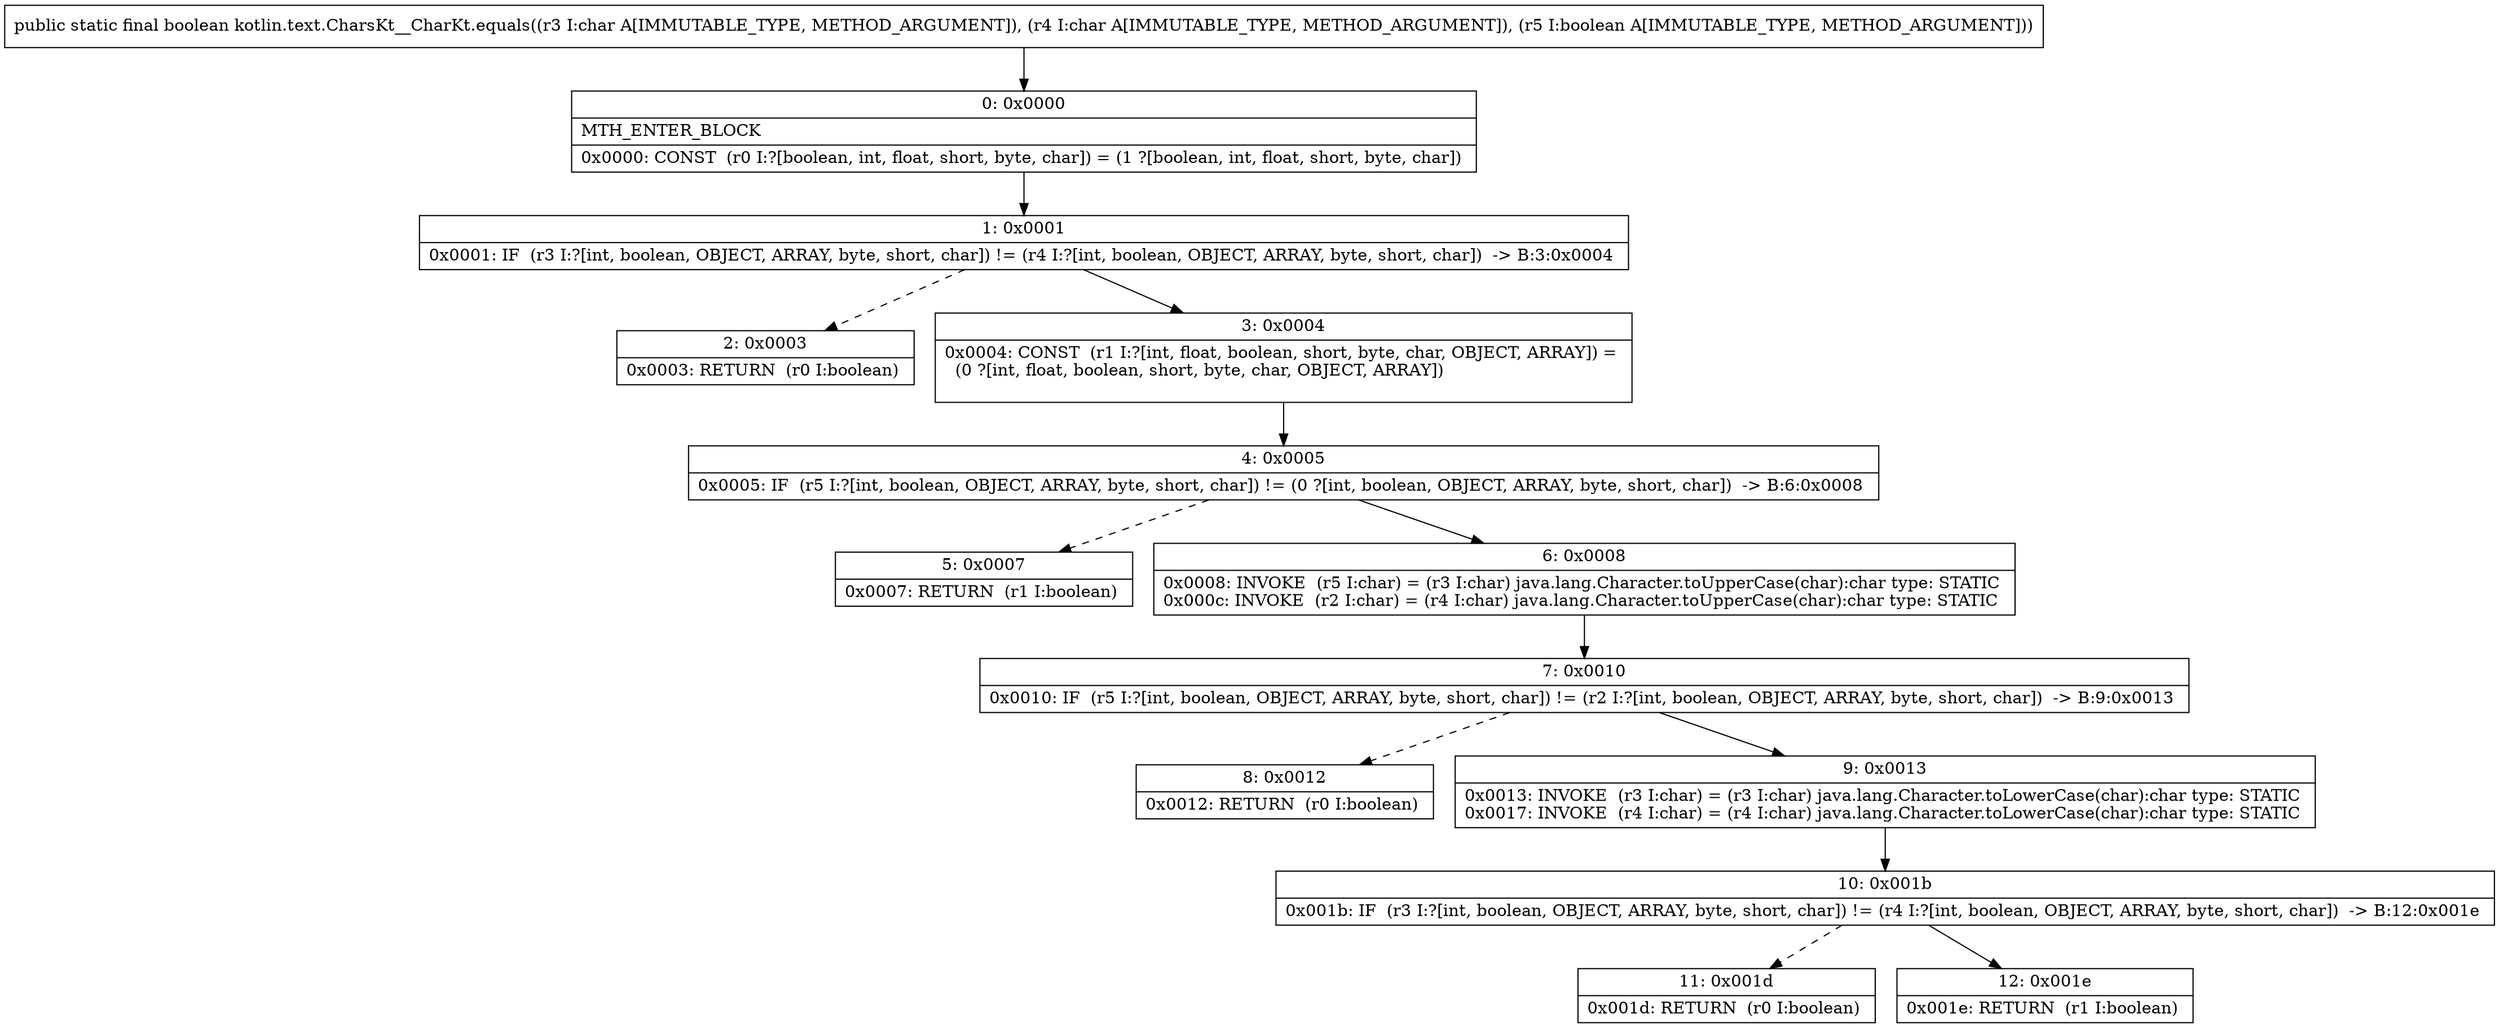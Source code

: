 digraph "CFG forkotlin.text.CharsKt__CharKt.equals(CCZ)Z" {
Node_0 [shape=record,label="{0\:\ 0x0000|MTH_ENTER_BLOCK\l|0x0000: CONST  (r0 I:?[boolean, int, float, short, byte, char]) = (1 ?[boolean, int, float, short, byte, char]) \l}"];
Node_1 [shape=record,label="{1\:\ 0x0001|0x0001: IF  (r3 I:?[int, boolean, OBJECT, ARRAY, byte, short, char]) != (r4 I:?[int, boolean, OBJECT, ARRAY, byte, short, char])  \-\> B:3:0x0004 \l}"];
Node_2 [shape=record,label="{2\:\ 0x0003|0x0003: RETURN  (r0 I:boolean) \l}"];
Node_3 [shape=record,label="{3\:\ 0x0004|0x0004: CONST  (r1 I:?[int, float, boolean, short, byte, char, OBJECT, ARRAY]) = \l  (0 ?[int, float, boolean, short, byte, char, OBJECT, ARRAY])\l \l}"];
Node_4 [shape=record,label="{4\:\ 0x0005|0x0005: IF  (r5 I:?[int, boolean, OBJECT, ARRAY, byte, short, char]) != (0 ?[int, boolean, OBJECT, ARRAY, byte, short, char])  \-\> B:6:0x0008 \l}"];
Node_5 [shape=record,label="{5\:\ 0x0007|0x0007: RETURN  (r1 I:boolean) \l}"];
Node_6 [shape=record,label="{6\:\ 0x0008|0x0008: INVOKE  (r5 I:char) = (r3 I:char) java.lang.Character.toUpperCase(char):char type: STATIC \l0x000c: INVOKE  (r2 I:char) = (r4 I:char) java.lang.Character.toUpperCase(char):char type: STATIC \l}"];
Node_7 [shape=record,label="{7\:\ 0x0010|0x0010: IF  (r5 I:?[int, boolean, OBJECT, ARRAY, byte, short, char]) != (r2 I:?[int, boolean, OBJECT, ARRAY, byte, short, char])  \-\> B:9:0x0013 \l}"];
Node_8 [shape=record,label="{8\:\ 0x0012|0x0012: RETURN  (r0 I:boolean) \l}"];
Node_9 [shape=record,label="{9\:\ 0x0013|0x0013: INVOKE  (r3 I:char) = (r3 I:char) java.lang.Character.toLowerCase(char):char type: STATIC \l0x0017: INVOKE  (r4 I:char) = (r4 I:char) java.lang.Character.toLowerCase(char):char type: STATIC \l}"];
Node_10 [shape=record,label="{10\:\ 0x001b|0x001b: IF  (r3 I:?[int, boolean, OBJECT, ARRAY, byte, short, char]) != (r4 I:?[int, boolean, OBJECT, ARRAY, byte, short, char])  \-\> B:12:0x001e \l}"];
Node_11 [shape=record,label="{11\:\ 0x001d|0x001d: RETURN  (r0 I:boolean) \l}"];
Node_12 [shape=record,label="{12\:\ 0x001e|0x001e: RETURN  (r1 I:boolean) \l}"];
MethodNode[shape=record,label="{public static final boolean kotlin.text.CharsKt__CharKt.equals((r3 I:char A[IMMUTABLE_TYPE, METHOD_ARGUMENT]), (r4 I:char A[IMMUTABLE_TYPE, METHOD_ARGUMENT]), (r5 I:boolean A[IMMUTABLE_TYPE, METHOD_ARGUMENT])) }"];
MethodNode -> Node_0;
Node_0 -> Node_1;
Node_1 -> Node_2[style=dashed];
Node_1 -> Node_3;
Node_3 -> Node_4;
Node_4 -> Node_5[style=dashed];
Node_4 -> Node_6;
Node_6 -> Node_7;
Node_7 -> Node_8[style=dashed];
Node_7 -> Node_9;
Node_9 -> Node_10;
Node_10 -> Node_11[style=dashed];
Node_10 -> Node_12;
}

